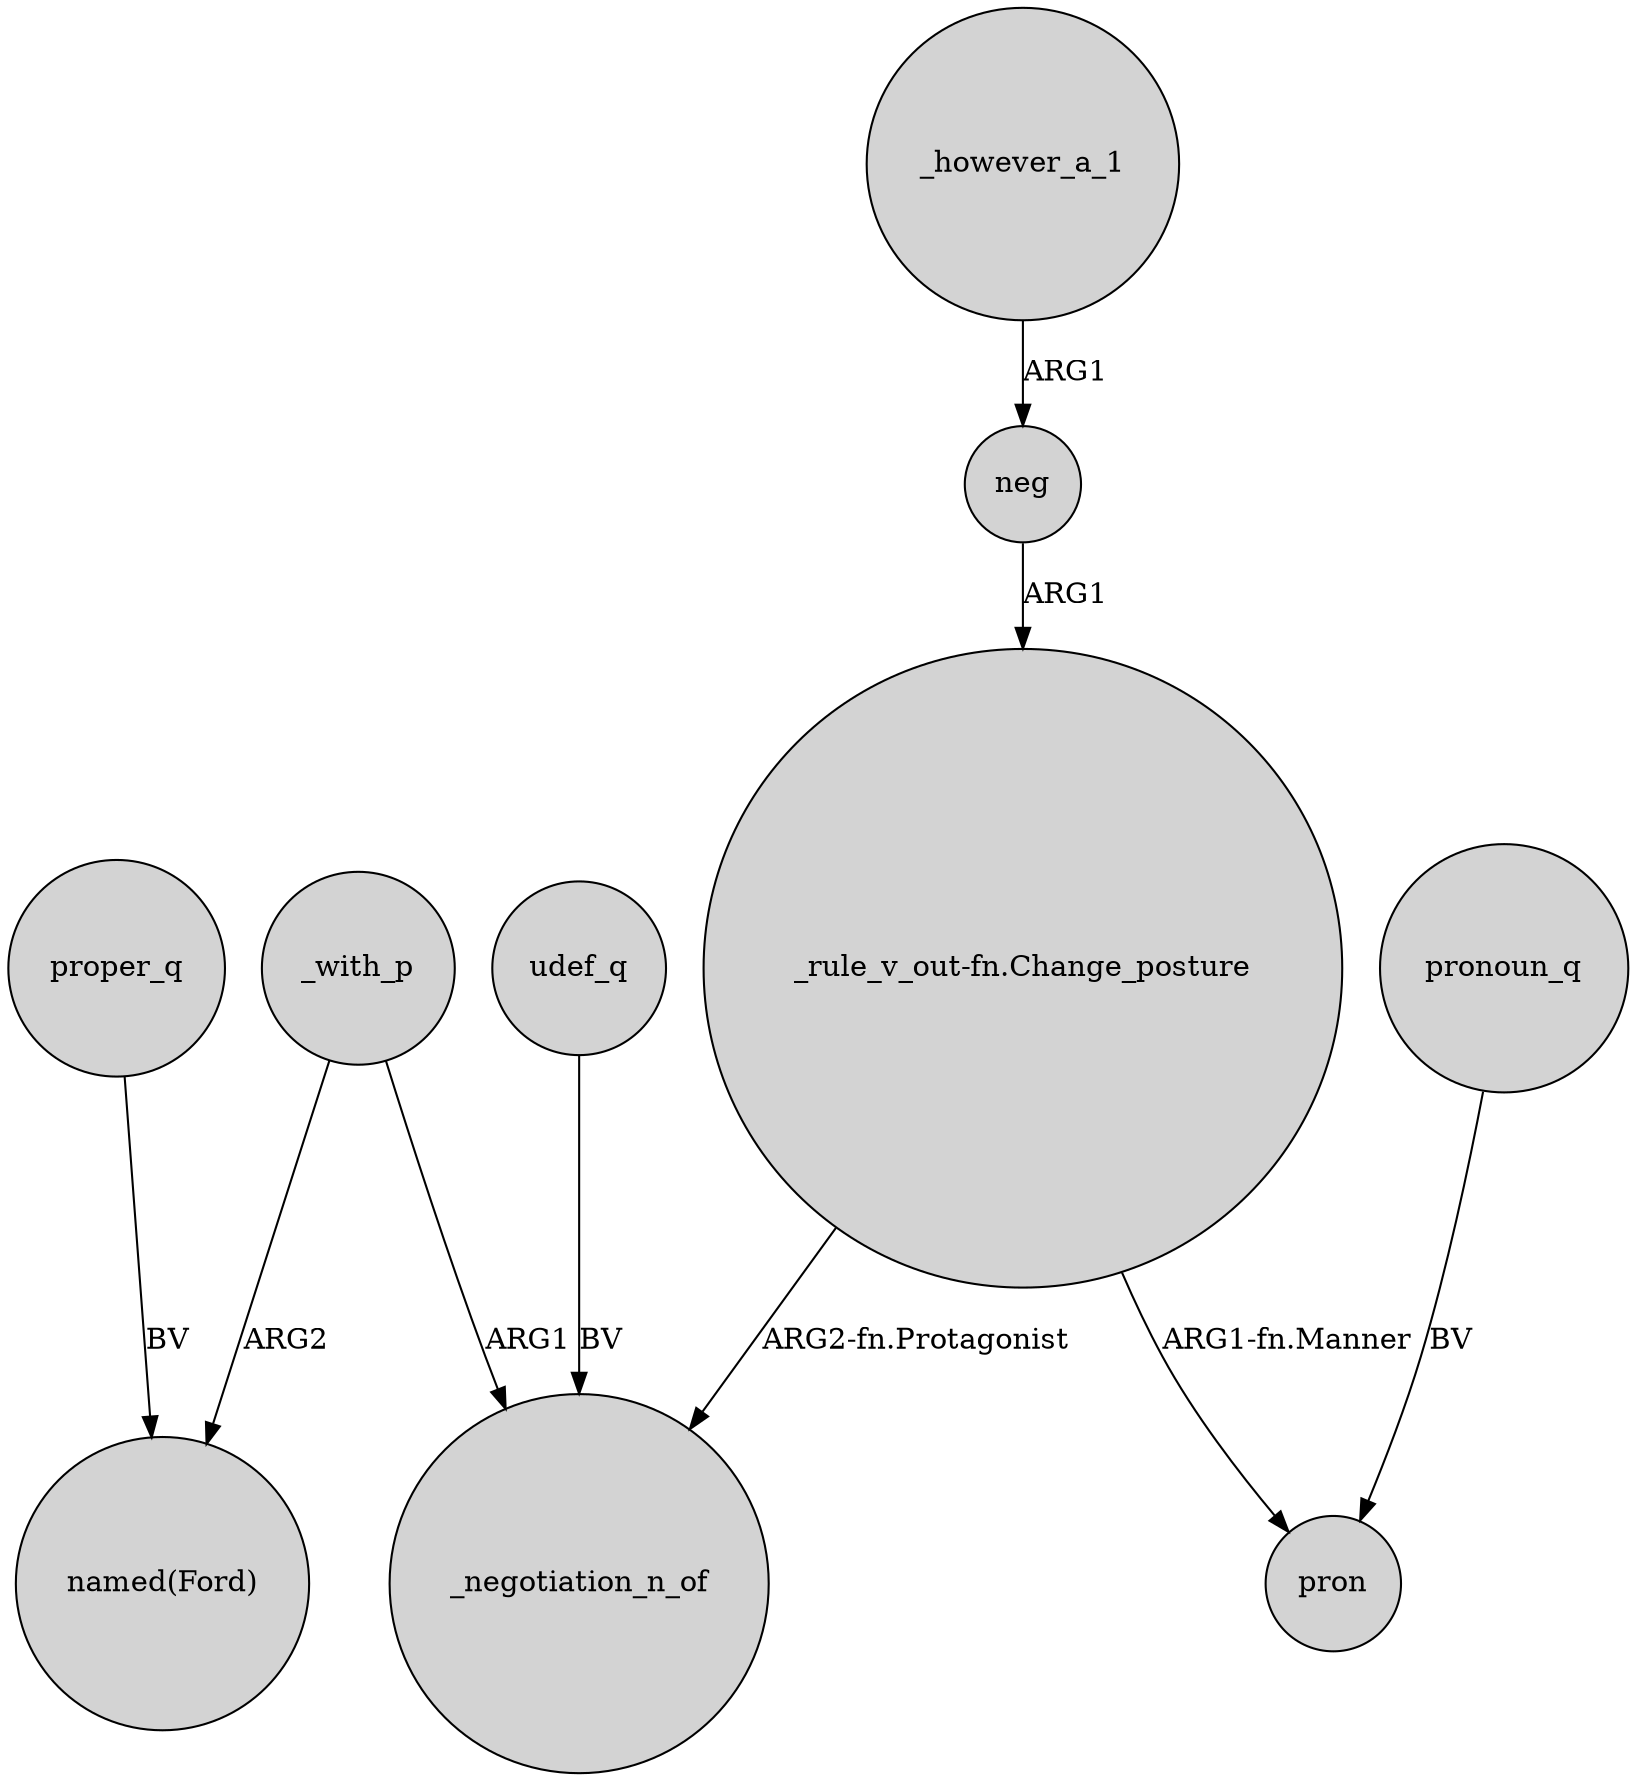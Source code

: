 digraph {
	node [shape=circle style=filled]
	neg -> "_rule_v_out-fn.Change_posture" [label=ARG1]
	_with_p -> "named(Ford)" [label=ARG2]
	proper_q -> "named(Ford)" [label=BV]
	udef_q -> _negotiation_n_of [label=BV]
	_however_a_1 -> neg [label=ARG1]
	"_rule_v_out-fn.Change_posture" -> _negotiation_n_of [label="ARG2-fn.Protagonist"]
	pronoun_q -> pron [label=BV]
	_with_p -> _negotiation_n_of [label=ARG1]
	"_rule_v_out-fn.Change_posture" -> pron [label="ARG1-fn.Manner"]
}
